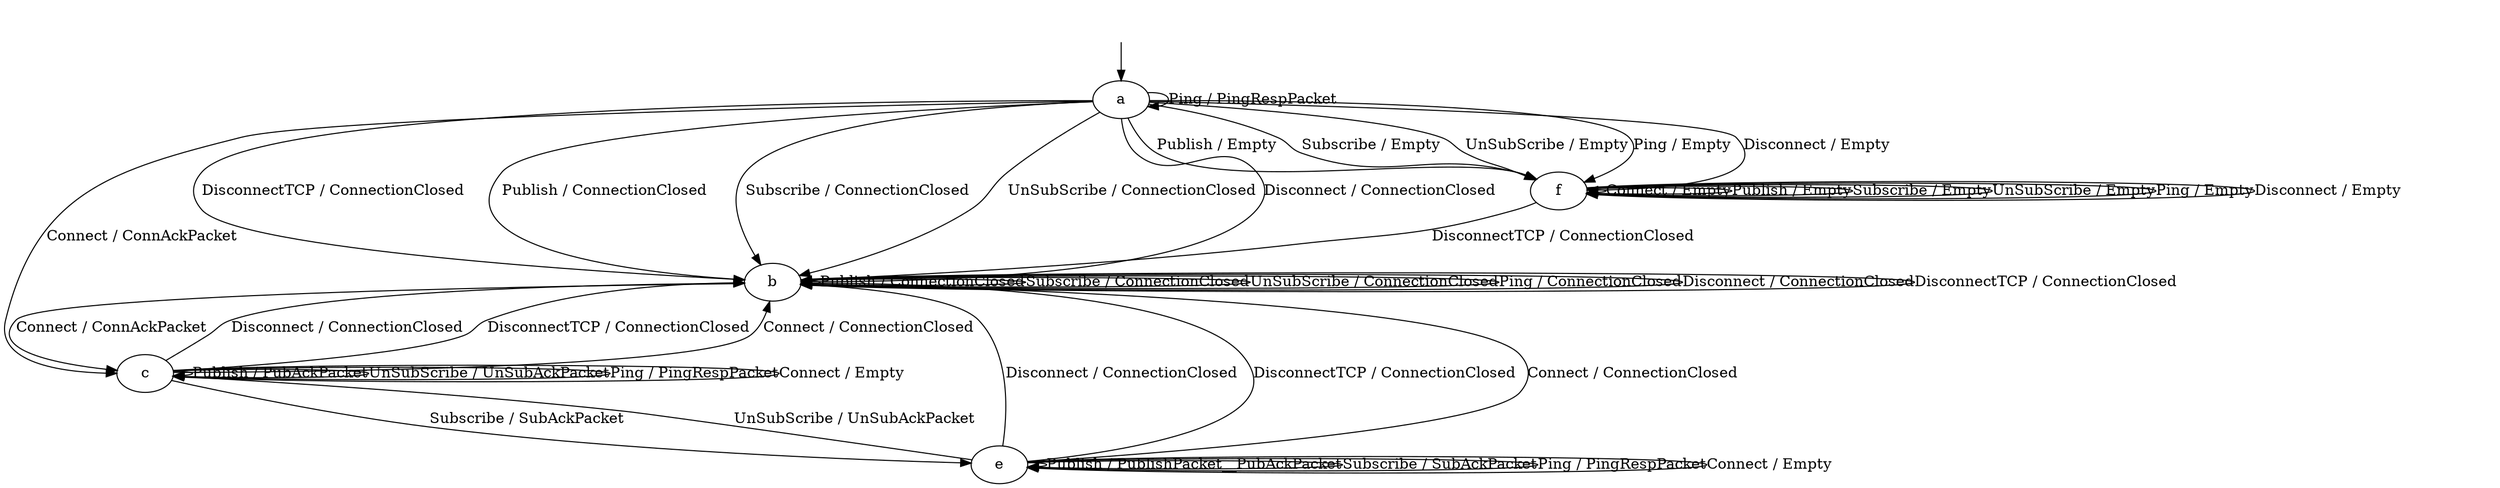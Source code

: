 digraph "" {
	graph [configurations="ActiveMQ|VerneMQ|hbmqtt"];
	node [label="\N"];
	a	[feature=True];
	a -> a	[key=0,
		feature=ActiveMQ,
		label="Ping / PingRespPacket"];
	b	[feature="ActiveMQ|VerneMQ|hbmqtt"];
	a -> b	[key=0,
		feature="ActiveMQ|VerneMQ|hbmqtt",
		label="DisconnectTCP / ConnectionClosed"];
	a -> b	[key=1,
		feature="ActiveMQ|VerneMQ",
		label="Publish / ConnectionClosed"];
	a -> b	[key=2,
		feature="ActiveMQ|VerneMQ",
		label="Subscribe / ConnectionClosed"];
	a -> b	[key=3,
		feature="ActiveMQ|VerneMQ",
		label="UnSubScribe / ConnectionClosed"];
	a -> b	[key=4,
		feature="ActiveMQ|VerneMQ",
		label="Disconnect / ConnectionClosed"];
	c	[feature="ActiveMQ|VerneMQ|hbmqtt"];
	a -> c	[key=0,
		feature="ActiveMQ|VerneMQ|hbmqtt",
		label="Connect / ConnAckPacket"];
	f	[feature=hbmqtt];
	a -> f	[key=0,
		feature=hbmqtt,
		label="Publish / Empty"];
	a -> f	[key=1,
		feature=hbmqtt,
		label="Subscribe / Empty"];
	a -> f	[key=2,
		feature=hbmqtt,
		label="UnSubScribe / Empty"];
	a -> f	[key=3,
		feature=hbmqtt,
		label="Ping / Empty"];
	a -> f	[key=4,
		feature=hbmqtt,
		label="Disconnect / Empty"];
	b -> b	[key=0,
		feature="ActiveMQ|VerneMQ|hbmqtt",
		label="Publish / ConnectionClosed"];
	b -> b	[key=1,
		feature="ActiveMQ|VerneMQ|hbmqtt",
		label="Subscribe / ConnectionClosed"];
	b -> b	[key=2,
		feature="ActiveMQ|VerneMQ|hbmqtt",
		label="UnSubScribe / ConnectionClosed"];
	b -> b	[key=3,
		feature="ActiveMQ|VerneMQ|hbmqtt",
		label="Ping / ConnectionClosed"];
	b -> b	[key=4,
		feature="ActiveMQ|VerneMQ|hbmqtt",
		label="Disconnect / ConnectionClosed"];
	b -> b	[key=5,
		feature="ActiveMQ|VerneMQ|hbmqtt",
		label="DisconnectTCP / ConnectionClosed"];
	b -> c	[key=0,
		feature="ActiveMQ|VerneMQ|hbmqtt",
		label="Connect / ConnAckPacket"];
	c -> b	[key=0,
		feature="ActiveMQ|VerneMQ|hbmqtt",
		label="Disconnect / ConnectionClosed"];
	c -> b	[key=1,
		feature="ActiveMQ|VerneMQ|hbmqtt",
		label="DisconnectTCP / ConnectionClosed"];
	c -> b	[key=2,
		feature="ActiveMQ|VerneMQ",
		label="Connect / ConnectionClosed"];
	c -> c	[key=0,
		feature="ActiveMQ|VerneMQ|hbmqtt",
		label="Publish / PubAckPacket"];
	c -> c	[key=1,
		feature="ActiveMQ|VerneMQ|hbmqtt",
		label="UnSubScribe / UnSubAckPacket"];
	c -> c	[key=2,
		feature="ActiveMQ|VerneMQ|hbmqtt",
		label="Ping / PingRespPacket"];
	c -> c	[key=3,
		feature=hbmqtt,
		label="Connect / Empty"];
	e	[feature="ActiveMQ|VerneMQ|hbmqtt"];
	c -> e	[key=0,
		feature="ActiveMQ|VerneMQ|hbmqtt",
		label="Subscribe / SubAckPacket"];
	__start0	[feature=True,
		label="",
		shape=none];
	__start0 -> a	[key=0];
	e -> b	[key=0,
		feature="ActiveMQ|VerneMQ|hbmqtt",
		label="Disconnect / ConnectionClosed"];
	e -> b	[key=1,
		feature="ActiveMQ|VerneMQ|hbmqtt",
		label="DisconnectTCP / ConnectionClosed"];
	e -> b	[key=2,
		feature="ActiveMQ|VerneMQ",
		label="Connect / ConnectionClosed"];
	e -> c	[key=0,
		feature="ActiveMQ|VerneMQ|hbmqtt",
		label="UnSubScribe / UnSubAckPacket"];
	e -> e	[key=0,
		feature="ActiveMQ|VerneMQ|hbmqtt",
		label="Publish / PublishPacket__PubAckPacket"];
	e -> e	[key=1,
		feature="ActiveMQ|VerneMQ|hbmqtt",
		label="Subscribe / SubAckPacket"];
	e -> e	[key=2,
		feature="ActiveMQ|VerneMQ|hbmqtt",
		label="Ping / PingRespPacket"];
	e -> e	[key=3,
		feature=hbmqtt,
		label="Connect / Empty"];
	f -> b	[key=0,
		feature=hbmqtt,
		label="DisconnectTCP / ConnectionClosed"];
	f -> f	[key=0,
		feature=hbmqtt,
		label="Connect / Empty"];
	f -> f	[key=1,
		feature=hbmqtt,
		label="Publish / Empty"];
	f -> f	[key=2,
		feature=hbmqtt,
		label="Subscribe / Empty"];
	f -> f	[key=3,
		feature=hbmqtt,
		label="UnSubScribe / Empty"];
	f -> f	[key=4,
		feature=hbmqtt,
		label="Ping / Empty"];
	f -> f	[key=5,
		feature=hbmqtt,
		label="Disconnect / Empty"];
}
